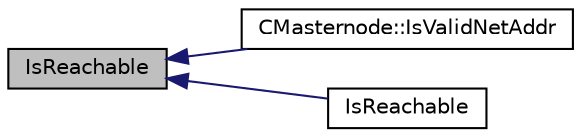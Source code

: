 digraph "IsReachable"
{
  edge [fontname="Helvetica",fontsize="10",labelfontname="Helvetica",labelfontsize="10"];
  node [fontname="Helvetica",fontsize="10",shape=record];
  rankdir="LR";
  Node211 [label="IsReachable",height=0.2,width=0.4,color="black", fillcolor="grey75", style="filled", fontcolor="black"];
  Node211 -> Node212 [dir="back",color="midnightblue",fontsize="10",style="solid",fontname="Helvetica"];
  Node212 [label="CMasternode::IsValidNetAddr",height=0.2,width=0.4,color="black", fillcolor="white", style="filled",URL="$class_c_masternode.html#a70f120b4964fdd802a6975bfb9017a23"];
  Node211 -> Node213 [dir="back",color="midnightblue",fontsize="10",style="solid",fontname="Helvetica"];
  Node213 [label="IsReachable",height=0.2,width=0.4,color="black", fillcolor="white", style="filled",URL="$net_8h.html#a0eb7db987ad1a1bf139d0cd46873ed29",tooltip="check whether a given address is in a network we can probably connect to "];
}

